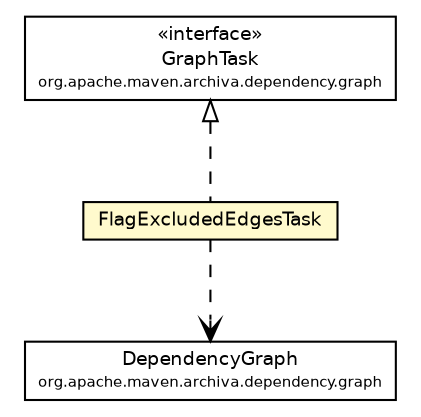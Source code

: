 #!/usr/local/bin/dot
#
# Class diagram 
# Generated by UmlGraph version 4.6 (http://www.spinellis.gr/sw/umlgraph)
#

digraph G {
	edge [fontname="Helvetica",fontsize=10,labelfontname="Helvetica",labelfontsize=10];
	node [fontname="Helvetica",fontsize=10,shape=plaintext];
	// org.apache.maven.archiva.dependency.graph.GraphTask
	c137346 [label=<<table border="0" cellborder="1" cellspacing="0" cellpadding="2" port="p" href="../GraphTask.html">
		<tr><td><table border="0" cellspacing="0" cellpadding="1">
			<tr><td> &laquo;interface&raquo; </td></tr>
			<tr><td> GraphTask </td></tr>
			<tr><td><font point-size="7.0"> org.apache.maven.archiva.dependency.graph </font></td></tr>
		</table></td></tr>
		</table>>, fontname="Helvetica", fontcolor="black", fontsize=9.0];
	// org.apache.maven.archiva.dependency.graph.DependencyGraph
	c137355 [label=<<table border="0" cellborder="1" cellspacing="0" cellpadding="2" port="p" href="../DependencyGraph.html">
		<tr><td><table border="0" cellspacing="0" cellpadding="1">
			<tr><td> DependencyGraph </td></tr>
			<tr><td><font point-size="7.0"> org.apache.maven.archiva.dependency.graph </font></td></tr>
		</table></td></tr>
		</table>>, fontname="Helvetica", fontcolor="black", fontsize=9.0];
	// org.apache.maven.archiva.dependency.graph.tasks.FlagExcludedEdgesTask
	c137385 [label=<<table border="0" cellborder="1" cellspacing="0" cellpadding="2" port="p" bgcolor="lemonChiffon" href="./FlagExcludedEdgesTask.html">
		<tr><td><table border="0" cellspacing="0" cellpadding="1">
			<tr><td> FlagExcludedEdgesTask </td></tr>
		</table></td></tr>
		</table>>, fontname="Helvetica", fontcolor="black", fontsize=9.0];
	//org.apache.maven.archiva.dependency.graph.tasks.FlagExcludedEdgesTask implements org.apache.maven.archiva.dependency.graph.GraphTask
	c137346:p -> c137385:p [dir=back,arrowtail=empty,style=dashed];
	// org.apache.maven.archiva.dependency.graph.tasks.FlagExcludedEdgesTask DEPEND org.apache.maven.archiva.dependency.graph.DependencyGraph
	c137385:p -> c137355:p [taillabel="", label="", headlabel="", fontname="Helvetica", fontcolor="black", fontsize=10.0, color="black", arrowhead=open, style=dashed];
}

